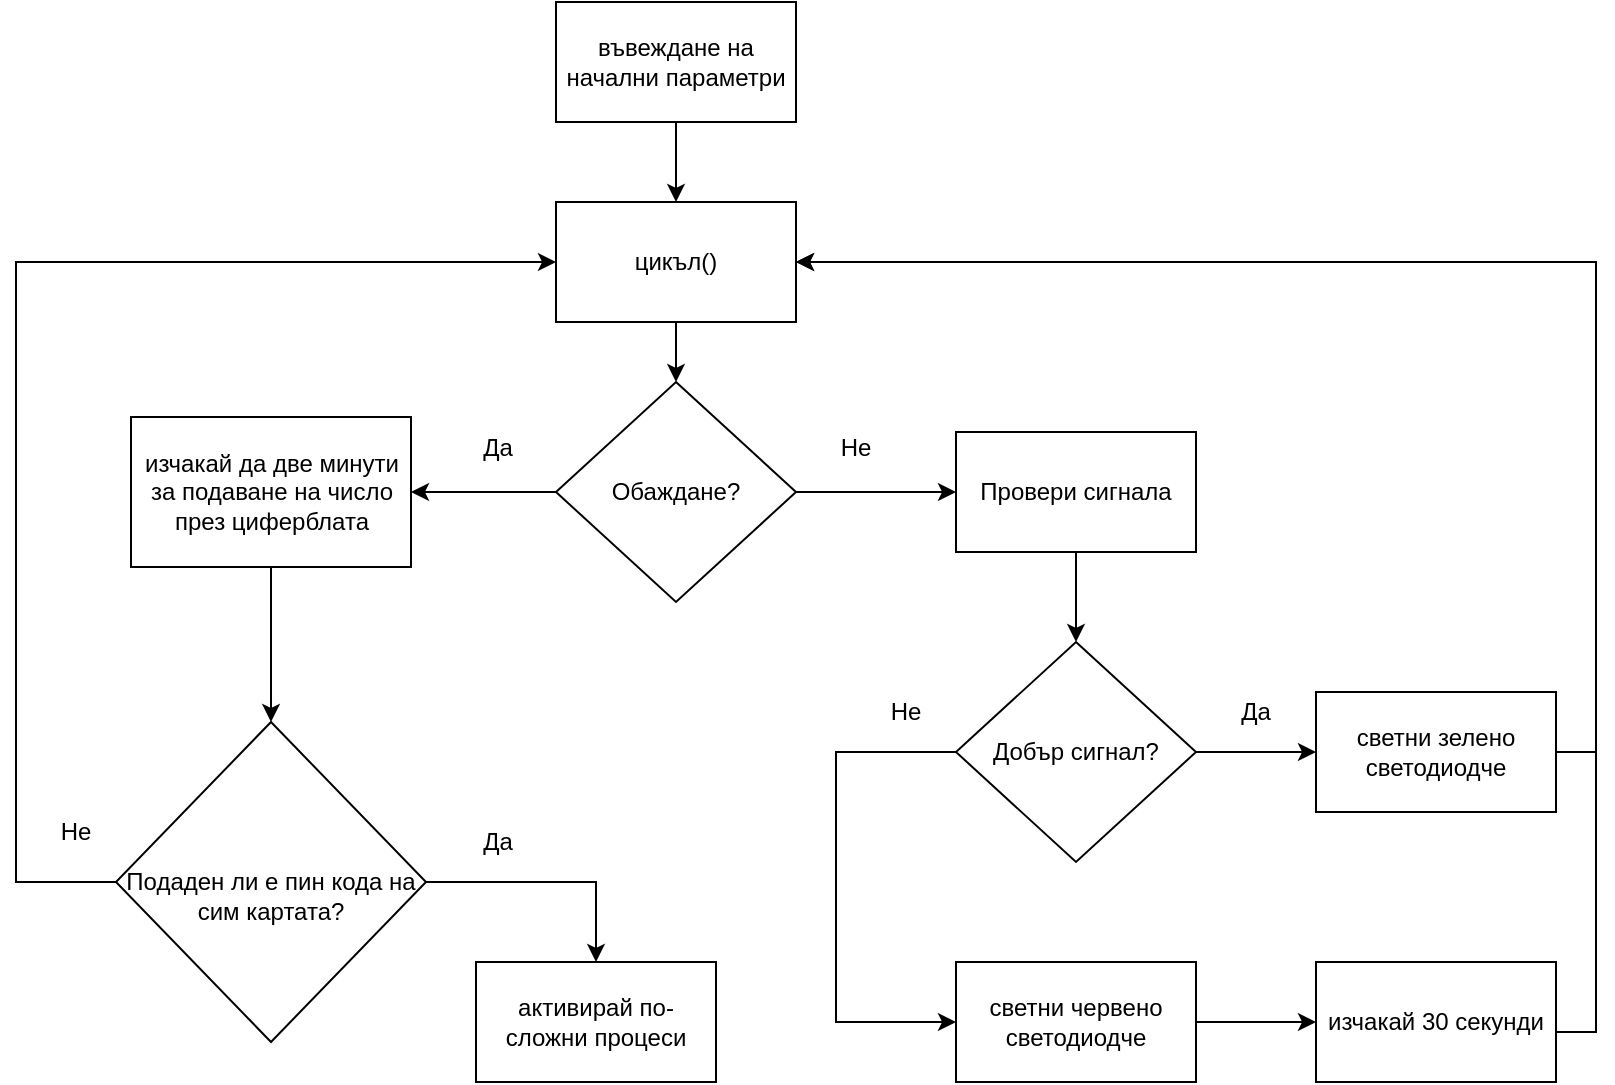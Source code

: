 <mxfile version="26.0.4">
  <diagram name="Page-1" id="VgvYYwzxEkqOY1Lk5nq4">
    <mxGraphModel dx="1114" dy="638" grid="1" gridSize="10" guides="1" tooltips="1" connect="1" arrows="1" fold="1" page="1" pageScale="1" pageWidth="850" pageHeight="1100" math="0" shadow="0">
      <root>
        <mxCell id="0" />
        <mxCell id="1" parent="0" />
        <mxCell id="SJof4bQ2CPUZjuzD9XhG-5" style="edgeStyle=orthogonalEdgeStyle;rounded=0;orthogonalLoop=1;jettySize=auto;html=1;exitX=0.5;exitY=1;exitDx=0;exitDy=0;entryX=0.5;entryY=0;entryDx=0;entryDy=0;" edge="1" parent="1" source="SJof4bQ2CPUZjuzD9XhG-1" target="SJof4bQ2CPUZjuzD9XhG-2">
          <mxGeometry relative="1" as="geometry" />
        </mxCell>
        <mxCell id="SJof4bQ2CPUZjuzD9XhG-1" value="въвеждане на начални параметри" style="rounded=0;whiteSpace=wrap;html=1;" vertex="1" parent="1">
          <mxGeometry x="280" y="80" width="120" height="60" as="geometry" />
        </mxCell>
        <mxCell id="SJof4bQ2CPUZjuzD9XhG-6" style="edgeStyle=orthogonalEdgeStyle;rounded=0;orthogonalLoop=1;jettySize=auto;html=1;exitX=0.5;exitY=1;exitDx=0;exitDy=0;entryX=0.5;entryY=0;entryDx=0;entryDy=0;" edge="1" parent="1" source="SJof4bQ2CPUZjuzD9XhG-2" target="SJof4bQ2CPUZjuzD9XhG-4">
          <mxGeometry relative="1" as="geometry" />
        </mxCell>
        <mxCell id="SJof4bQ2CPUZjuzD9XhG-2" value="цикъл()" style="rounded=0;whiteSpace=wrap;html=1;" vertex="1" parent="1">
          <mxGeometry x="280" y="180" width="120" height="60" as="geometry" />
        </mxCell>
        <mxCell id="SJof4bQ2CPUZjuzD9XhG-9" value="" style="edgeStyle=orthogonalEdgeStyle;rounded=0;orthogonalLoop=1;jettySize=auto;html=1;" edge="1" parent="1" source="SJof4bQ2CPUZjuzD9XhG-4" target="SJof4bQ2CPUZjuzD9XhG-8">
          <mxGeometry relative="1" as="geometry" />
        </mxCell>
        <mxCell id="SJof4bQ2CPUZjuzD9XhG-12" value="" style="edgeStyle=orthogonalEdgeStyle;rounded=0;orthogonalLoop=1;jettySize=auto;html=1;" edge="1" parent="1" source="SJof4bQ2CPUZjuzD9XhG-4" target="SJof4bQ2CPUZjuzD9XhG-11">
          <mxGeometry relative="1" as="geometry" />
        </mxCell>
        <mxCell id="SJof4bQ2CPUZjuzD9XhG-4" value="Обаждане?" style="rhombus;whiteSpace=wrap;html=1;" vertex="1" parent="1">
          <mxGeometry x="280" y="270" width="120" height="110" as="geometry" />
        </mxCell>
        <mxCell id="SJof4bQ2CPUZjuzD9XhG-26" style="edgeStyle=orthogonalEdgeStyle;rounded=0;orthogonalLoop=1;jettySize=auto;html=1;exitX=0.5;exitY=1;exitDx=0;exitDy=0;entryX=0.5;entryY=0;entryDx=0;entryDy=0;" edge="1" parent="1" source="SJof4bQ2CPUZjuzD9XhG-8" target="SJof4bQ2CPUZjuzD9XhG-25">
          <mxGeometry relative="1" as="geometry" />
        </mxCell>
        <mxCell id="SJof4bQ2CPUZjuzD9XhG-8" value="изчакай да две минути за подаване на число през циферблата" style="whiteSpace=wrap;html=1;" vertex="1" parent="1">
          <mxGeometry x="67.5" y="287.5" width="140" height="75" as="geometry" />
        </mxCell>
        <mxCell id="SJof4bQ2CPUZjuzD9XhG-10" value="Да" style="text;html=1;align=center;verticalAlign=middle;whiteSpace=wrap;rounded=0;" vertex="1" parent="1">
          <mxGeometry x="221" y="287.5" width="60" height="30" as="geometry" />
        </mxCell>
        <mxCell id="SJof4bQ2CPUZjuzD9XhG-15" style="edgeStyle=orthogonalEdgeStyle;rounded=0;orthogonalLoop=1;jettySize=auto;html=1;exitX=0.5;exitY=1;exitDx=0;exitDy=0;entryX=0.5;entryY=0;entryDx=0;entryDy=0;" edge="1" parent="1" source="SJof4bQ2CPUZjuzD9XhG-11" target="SJof4bQ2CPUZjuzD9XhG-14">
          <mxGeometry relative="1" as="geometry" />
        </mxCell>
        <mxCell id="SJof4bQ2CPUZjuzD9XhG-11" value="Провери сигнала" style="whiteSpace=wrap;html=1;" vertex="1" parent="1">
          <mxGeometry x="480" y="295" width="120" height="60" as="geometry" />
        </mxCell>
        <mxCell id="SJof4bQ2CPUZjuzD9XhG-13" value="Не" style="text;html=1;align=center;verticalAlign=middle;whiteSpace=wrap;rounded=0;" vertex="1" parent="1">
          <mxGeometry x="400" y="287.5" width="60" height="30" as="geometry" />
        </mxCell>
        <mxCell id="SJof4bQ2CPUZjuzD9XhG-23" style="edgeStyle=orthogonalEdgeStyle;rounded=0;orthogonalLoop=1;jettySize=auto;html=1;exitX=1;exitY=0.5;exitDx=0;exitDy=0;entryX=0;entryY=0.5;entryDx=0;entryDy=0;" edge="1" parent="1" source="SJof4bQ2CPUZjuzD9XhG-14" target="SJof4bQ2CPUZjuzD9XhG-22">
          <mxGeometry relative="1" as="geometry" />
        </mxCell>
        <mxCell id="SJof4bQ2CPUZjuzD9XhG-32" style="edgeStyle=orthogonalEdgeStyle;rounded=0;orthogonalLoop=1;jettySize=auto;html=1;exitX=0;exitY=0.5;exitDx=0;exitDy=0;entryX=0;entryY=0.5;entryDx=0;entryDy=0;" edge="1" parent="1" source="SJof4bQ2CPUZjuzD9XhG-14" target="SJof4bQ2CPUZjuzD9XhG-31">
          <mxGeometry relative="1" as="geometry">
            <Array as="points">
              <mxPoint x="420" y="455" />
              <mxPoint x="420" y="590" />
            </Array>
          </mxGeometry>
        </mxCell>
        <mxCell id="SJof4bQ2CPUZjuzD9XhG-14" value="Добър сигнал?" style="rhombus;whiteSpace=wrap;html=1;" vertex="1" parent="1">
          <mxGeometry x="480" y="400" width="120" height="110" as="geometry" />
        </mxCell>
        <mxCell id="SJof4bQ2CPUZjuzD9XhG-17" value="Да" style="text;html=1;align=center;verticalAlign=middle;whiteSpace=wrap;rounded=0;" vertex="1" parent="1">
          <mxGeometry x="600" y="420" width="60" height="30" as="geometry" />
        </mxCell>
        <mxCell id="SJof4bQ2CPUZjuzD9XhG-24" style="edgeStyle=orthogonalEdgeStyle;rounded=0;orthogonalLoop=1;jettySize=auto;html=1;exitX=1;exitY=0.5;exitDx=0;exitDy=0;entryX=1;entryY=0.5;entryDx=0;entryDy=0;" edge="1" parent="1" source="SJof4bQ2CPUZjuzD9XhG-22" target="SJof4bQ2CPUZjuzD9XhG-2">
          <mxGeometry relative="1" as="geometry" />
        </mxCell>
        <mxCell id="SJof4bQ2CPUZjuzD9XhG-22" value="светни зелено светодиодче" style="rounded=0;whiteSpace=wrap;html=1;" vertex="1" parent="1">
          <mxGeometry x="660" y="425" width="120" height="60" as="geometry" />
        </mxCell>
        <mxCell id="SJof4bQ2CPUZjuzD9XhG-27" style="edgeStyle=orthogonalEdgeStyle;rounded=0;orthogonalLoop=1;jettySize=auto;html=1;exitX=0;exitY=0.5;exitDx=0;exitDy=0;entryX=0;entryY=0.5;entryDx=0;entryDy=0;" edge="1" parent="1" source="SJof4bQ2CPUZjuzD9XhG-25" target="SJof4bQ2CPUZjuzD9XhG-2">
          <mxGeometry relative="1" as="geometry">
            <Array as="points">
              <mxPoint x="10" y="520" />
              <mxPoint x="10" y="210" />
            </Array>
          </mxGeometry>
        </mxCell>
        <mxCell id="SJof4bQ2CPUZjuzD9XhG-38" style="edgeStyle=orthogonalEdgeStyle;rounded=0;orthogonalLoop=1;jettySize=auto;html=1;exitX=1;exitY=0.5;exitDx=0;exitDy=0;" edge="1" parent="1" source="SJof4bQ2CPUZjuzD9XhG-25" target="SJof4bQ2CPUZjuzD9XhG-37">
          <mxGeometry relative="1" as="geometry">
            <Array as="points">
              <mxPoint x="300" y="520" />
            </Array>
          </mxGeometry>
        </mxCell>
        <mxCell id="SJof4bQ2CPUZjuzD9XhG-25" value="&lt;div&gt;&lt;br&gt;&lt;/div&gt;Подаден ли е пин кода на сим картата?" style="rhombus;whiteSpace=wrap;html=1;" vertex="1" parent="1">
          <mxGeometry x="60" y="440" width="155" height="160" as="geometry" />
        </mxCell>
        <mxCell id="SJof4bQ2CPUZjuzD9XhG-28" value="Не" style="text;html=1;align=center;verticalAlign=middle;whiteSpace=wrap;rounded=0;" vertex="1" parent="1">
          <mxGeometry x="10" y="480" width="60" height="30" as="geometry" />
        </mxCell>
        <mxCell id="SJof4bQ2CPUZjuzD9XhG-29" value="Да" style="text;html=1;align=center;verticalAlign=middle;whiteSpace=wrap;rounded=0;" vertex="1" parent="1">
          <mxGeometry x="221" y="485" width="60" height="30" as="geometry" />
        </mxCell>
        <mxCell id="SJof4bQ2CPUZjuzD9XhG-34" value="" style="edgeStyle=orthogonalEdgeStyle;rounded=0;orthogonalLoop=1;jettySize=auto;html=1;entryX=0;entryY=0.5;entryDx=0;entryDy=0;exitX=1;exitY=0.5;exitDx=0;exitDy=0;" edge="1" parent="1" source="SJof4bQ2CPUZjuzD9XhG-31" target="SJof4bQ2CPUZjuzD9XhG-33">
          <mxGeometry relative="1" as="geometry">
            <Array as="points">
              <mxPoint x="500" y="590" />
              <mxPoint x="500" y="590" />
            </Array>
          </mxGeometry>
        </mxCell>
        <mxCell id="SJof4bQ2CPUZjuzD9XhG-31" value="светни червено светодиодче" style="rounded=0;whiteSpace=wrap;html=1;" vertex="1" parent="1">
          <mxGeometry x="480" y="560" width="120" height="60" as="geometry" />
        </mxCell>
        <mxCell id="SJof4bQ2CPUZjuzD9XhG-35" style="edgeStyle=orthogonalEdgeStyle;rounded=0;orthogonalLoop=1;jettySize=auto;html=1;exitX=1;exitY=0.5;exitDx=0;exitDy=0;entryX=1;entryY=0.5;entryDx=0;entryDy=0;" edge="1" parent="1" source="SJof4bQ2CPUZjuzD9XhG-33" target="SJof4bQ2CPUZjuzD9XhG-2">
          <mxGeometry relative="1" as="geometry">
            <Array as="points">
              <mxPoint x="800" y="595" />
              <mxPoint x="800" y="210" />
            </Array>
          </mxGeometry>
        </mxCell>
        <mxCell id="SJof4bQ2CPUZjuzD9XhG-33" value="изчакай 30 секунди" style="whiteSpace=wrap;html=1;rounded=0;" vertex="1" parent="1">
          <mxGeometry x="660" y="560" width="120" height="60" as="geometry" />
        </mxCell>
        <mxCell id="SJof4bQ2CPUZjuzD9XhG-37" value="активирай по-сложни процеси" style="rounded=0;whiteSpace=wrap;html=1;" vertex="1" parent="1">
          <mxGeometry x="240" y="560" width="120" height="60" as="geometry" />
        </mxCell>
        <mxCell id="SJof4bQ2CPUZjuzD9XhG-39" value="Не" style="text;html=1;align=center;verticalAlign=middle;whiteSpace=wrap;rounded=0;" vertex="1" parent="1">
          <mxGeometry x="425" y="420" width="60" height="30" as="geometry" />
        </mxCell>
      </root>
    </mxGraphModel>
  </diagram>
</mxfile>
